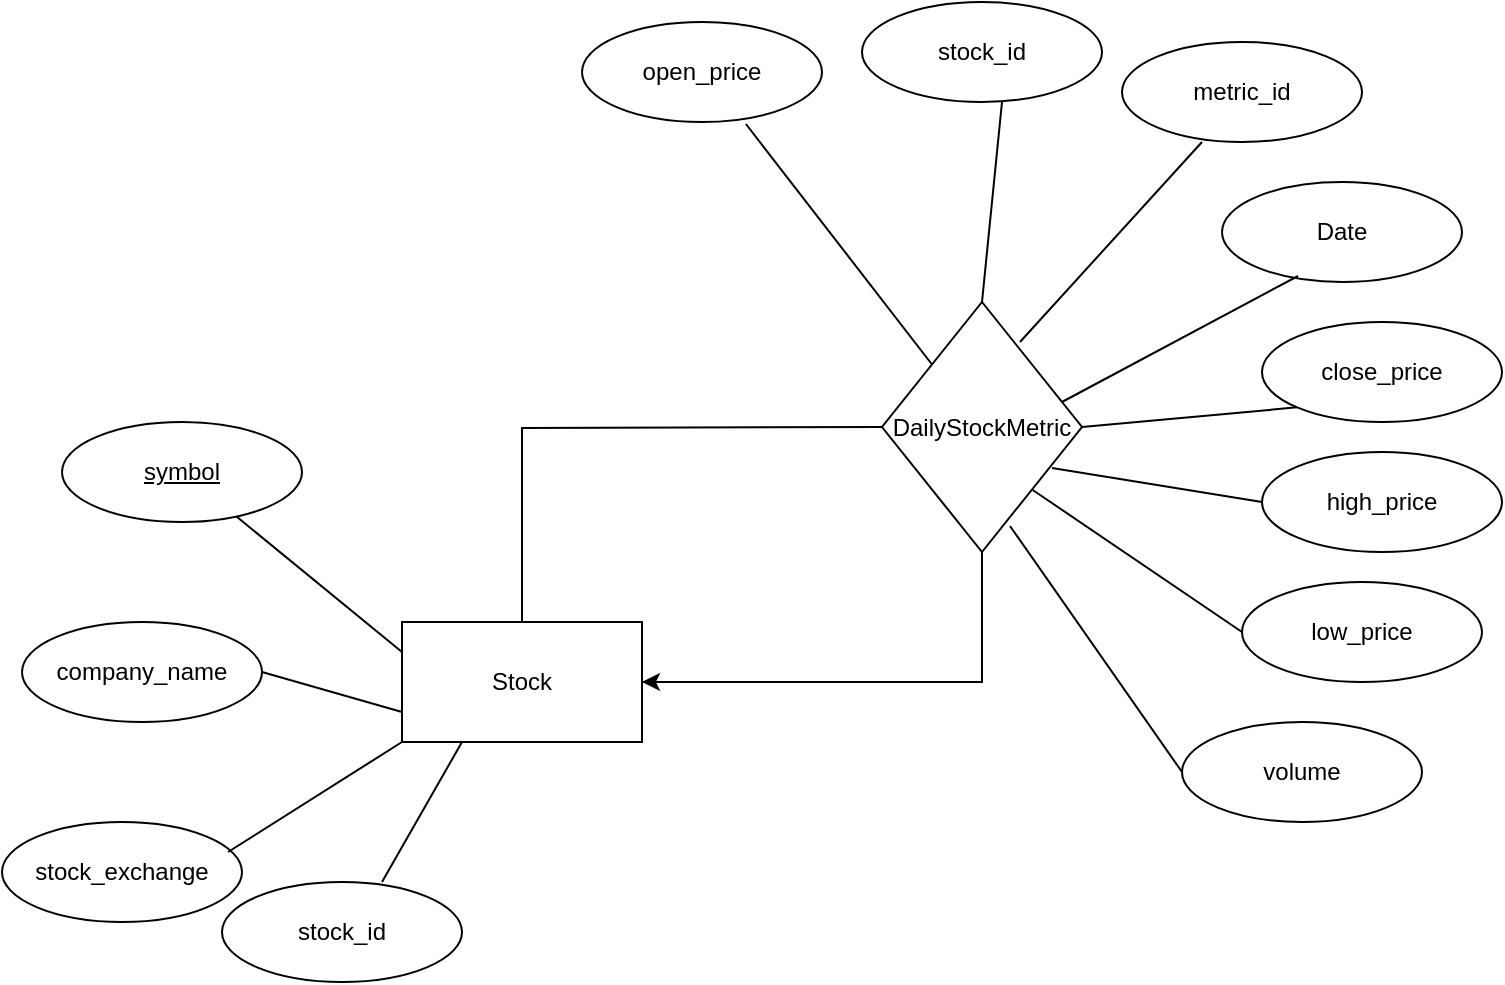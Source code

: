 <mxfile version="24.2.7" type="github">
  <diagram id="C5RBs43oDa-KdzZeNtuy" name="Page-1">
    <mxGraphModel dx="1434" dy="738" grid="1" gridSize="10" guides="1" tooltips="1" connect="1" arrows="1" fold="1" page="1" pageScale="1" pageWidth="827" pageHeight="1169" math="0" shadow="0">
      <root>
        <mxCell id="WIyWlLk6GJQsqaUBKTNV-0" />
        <mxCell id="WIyWlLk6GJQsqaUBKTNV-1" parent="WIyWlLk6GJQsqaUBKTNV-0" />
        <mxCell id="jvTlIpNI3oYcWQ1an9Ka-0" value="Stock" style="rounded=0;whiteSpace=wrap;html=1;" parent="WIyWlLk6GJQsqaUBKTNV-1" vertex="1">
          <mxGeometry x="270" y="360" width="120" height="60" as="geometry" />
        </mxCell>
        <mxCell id="jvTlIpNI3oYcWQ1an9Ka-1" value="" style="endArrow=none;html=1;rounded=0;exitX=0;exitY=0.25;exitDx=0;exitDy=0;" parent="WIyWlLk6GJQsqaUBKTNV-1" source="jvTlIpNI3oYcWQ1an9Ka-0" target="jvTlIpNI3oYcWQ1an9Ka-2" edge="1">
          <mxGeometry width="50" height="50" relative="1" as="geometry">
            <mxPoint x="390" y="450" as="sourcePoint" />
            <mxPoint x="290" y="350" as="targetPoint" />
          </mxGeometry>
        </mxCell>
        <mxCell id="jvTlIpNI3oYcWQ1an9Ka-2" value="&lt;u&gt;symbol&lt;/u&gt;" style="ellipse;whiteSpace=wrap;html=1;" parent="WIyWlLk6GJQsqaUBKTNV-1" vertex="1">
          <mxGeometry x="100" y="260" width="120" height="50" as="geometry" />
        </mxCell>
        <mxCell id="jvTlIpNI3oYcWQ1an9Ka-3" value="company_name" style="ellipse;whiteSpace=wrap;html=1;" parent="WIyWlLk6GJQsqaUBKTNV-1" vertex="1">
          <mxGeometry x="80" y="360" width="120" height="50" as="geometry" />
        </mxCell>
        <mxCell id="jvTlIpNI3oYcWQ1an9Ka-5" value="" style="endArrow=none;html=1;rounded=0;entryX=1;entryY=0.5;entryDx=0;entryDy=0;exitX=0;exitY=0.75;exitDx=0;exitDy=0;" parent="WIyWlLk6GJQsqaUBKTNV-1" source="jvTlIpNI3oYcWQ1an9Ka-0" target="jvTlIpNI3oYcWQ1an9Ka-3" edge="1">
          <mxGeometry width="50" height="50" relative="1" as="geometry">
            <mxPoint x="340" y="430" as="sourcePoint" />
            <mxPoint x="249" y="337" as="targetPoint" />
          </mxGeometry>
        </mxCell>
        <mxCell id="jvTlIpNI3oYcWQ1an9Ka-6" value="stock_exchange" style="ellipse;whiteSpace=wrap;html=1;" parent="WIyWlLk6GJQsqaUBKTNV-1" vertex="1">
          <mxGeometry x="70" y="460" width="120" height="50" as="geometry" />
        </mxCell>
        <mxCell id="jvTlIpNI3oYcWQ1an9Ka-7" value="" style="endArrow=none;html=1;rounded=0;entryX=0.942;entryY=0.3;entryDx=0;entryDy=0;exitX=0;exitY=1;exitDx=0;exitDy=0;entryPerimeter=0;" parent="WIyWlLk6GJQsqaUBKTNV-1" source="jvTlIpNI3oYcWQ1an9Ka-0" target="jvTlIpNI3oYcWQ1an9Ka-6" edge="1">
          <mxGeometry width="50" height="50" relative="1" as="geometry">
            <mxPoint x="360" y="445" as="sourcePoint" />
            <mxPoint x="230" y="395" as="targetPoint" />
          </mxGeometry>
        </mxCell>
        <mxCell id="jvTlIpNI3oYcWQ1an9Ka-9" value="" style="endArrow=none;html=1;rounded=0;exitX=1;exitY=0.5;exitDx=0;exitDy=0;" parent="WIyWlLk6GJQsqaUBKTNV-1" source="jvTlIpNI3oYcWQ1an9Ka-0" target="jvTlIpNI3oYcWQ1an9Ka-10" edge="1">
          <mxGeometry width="50" height="50" relative="1" as="geometry">
            <mxPoint x="390" y="450" as="sourcePoint" />
            <mxPoint x="460" y="390" as="targetPoint" />
            <Array as="points">
              <mxPoint x="560" y="390" />
            </Array>
          </mxGeometry>
        </mxCell>
        <mxCell id="jvTlIpNI3oYcWQ1an9Ka-10" value="DailyStockMetric" style="rhombus;whiteSpace=wrap;html=1;" parent="WIyWlLk6GJQsqaUBKTNV-1" vertex="1">
          <mxGeometry x="510" y="200" width="100" height="125" as="geometry" />
        </mxCell>
        <mxCell id="jvTlIpNI3oYcWQ1an9Ka-11" value="" style="endArrow=none;html=1;rounded=0;exitX=0.5;exitY=0;exitDx=0;exitDy=0;entryX=0;entryY=0.5;entryDx=0;entryDy=0;" parent="WIyWlLk6GJQsqaUBKTNV-1" source="jvTlIpNI3oYcWQ1an9Ka-0" target="jvTlIpNI3oYcWQ1an9Ka-10" edge="1">
          <mxGeometry width="50" height="50" relative="1" as="geometry">
            <mxPoint x="400" y="400" as="sourcePoint" />
            <mxPoint x="570" y="335" as="targetPoint" />
            <Array as="points">
              <mxPoint x="330" y="263" />
            </Array>
          </mxGeometry>
        </mxCell>
        <mxCell id="jvTlIpNI3oYcWQ1an9Ka-12" value="" style="endArrow=classic;html=1;rounded=0;entryX=1;entryY=0.5;entryDx=0;entryDy=0;" parent="WIyWlLk6GJQsqaUBKTNV-1" target="jvTlIpNI3oYcWQ1an9Ka-0" edge="1">
          <mxGeometry width="50" height="50" relative="1" as="geometry">
            <mxPoint x="470" y="390" as="sourcePoint" />
            <mxPoint x="440" y="400" as="targetPoint" />
          </mxGeometry>
        </mxCell>
        <mxCell id="jvTlIpNI3oYcWQ1an9Ka-13" value="" style="endArrow=none;html=1;rounded=0;exitX=1;exitY=0.5;exitDx=0;exitDy=0;entryX=0;entryY=1;entryDx=0;entryDy=0;" parent="WIyWlLk6GJQsqaUBKTNV-1" source="jvTlIpNI3oYcWQ1an9Ka-10" edge="1" target="jvTlIpNI3oYcWQ1an9Ka-15">
          <mxGeometry width="50" height="50" relative="1" as="geometry">
            <mxPoint x="390" y="450" as="sourcePoint" />
            <mxPoint x="680" y="270" as="targetPoint" />
            <Array as="points" />
          </mxGeometry>
        </mxCell>
        <mxCell id="jvTlIpNI3oYcWQ1an9Ka-15" value="close_price" style="ellipse;whiteSpace=wrap;html=1;" parent="WIyWlLk6GJQsqaUBKTNV-1" vertex="1">
          <mxGeometry x="700" y="210" width="120" height="50" as="geometry" />
        </mxCell>
        <mxCell id="jvTlIpNI3oYcWQ1an9Ka-16" value="" style="endArrow=none;html=1;rounded=0;exitX=0.69;exitY=0.16;exitDx=0;exitDy=0;exitPerimeter=0;" parent="WIyWlLk6GJQsqaUBKTNV-1" source="jvTlIpNI3oYcWQ1an9Ka-10" edge="1">
          <mxGeometry width="50" height="50" relative="1" as="geometry">
            <mxPoint x="590" y="240" as="sourcePoint" />
            <mxPoint x="670" y="120" as="targetPoint" />
          </mxGeometry>
        </mxCell>
        <mxCell id="jvTlIpNI3oYcWQ1an9Ka-18" value="Date" style="ellipse;whiteSpace=wrap;html=1;" parent="WIyWlLk6GJQsqaUBKTNV-1" vertex="1">
          <mxGeometry x="680" y="140" width="120" height="50" as="geometry" />
        </mxCell>
        <mxCell id="jvTlIpNI3oYcWQ1an9Ka-19" value="metric_id" style="ellipse;whiteSpace=wrap;html=1;" parent="WIyWlLk6GJQsqaUBKTNV-1" vertex="1">
          <mxGeometry x="630" y="70" width="120" height="50" as="geometry" />
        </mxCell>
        <mxCell id="jvTlIpNI3oYcWQ1an9Ka-20" value="stock_id" style="ellipse;whiteSpace=wrap;html=1;" parent="WIyWlLk6GJQsqaUBKTNV-1" vertex="1">
          <mxGeometry x="500" y="50" width="120" height="50" as="geometry" />
        </mxCell>
        <mxCell id="jvTlIpNI3oYcWQ1an9Ka-21" value="" style="endArrow=none;html=1;rounded=0;entryX=0.317;entryY=0.94;entryDx=0;entryDy=0;entryPerimeter=0;" parent="WIyWlLk6GJQsqaUBKTNV-1" edge="1" target="jvTlIpNI3oYcWQ1an9Ka-18">
          <mxGeometry width="50" height="50" relative="1" as="geometry">
            <mxPoint x="600" y="250" as="sourcePoint" />
            <mxPoint x="730" y="180" as="targetPoint" />
          </mxGeometry>
        </mxCell>
        <mxCell id="jvTlIpNI3oYcWQ1an9Ka-22" value="" style="endArrow=none;html=1;rounded=0;exitX=0.5;exitY=0;exitDx=0;exitDy=0;" parent="WIyWlLk6GJQsqaUBKTNV-1" source="jvTlIpNI3oYcWQ1an9Ka-10" edge="1">
          <mxGeometry width="50" height="50" relative="1" as="geometry">
            <mxPoint x="610" y="260" as="sourcePoint" />
            <mxPoint x="570" y="100" as="targetPoint" />
          </mxGeometry>
        </mxCell>
        <mxCell id="wnFqOqwlTaOw9dQHgASQ-0" value="" style="endArrow=none;html=1;rounded=0;exitX=0.25;exitY=1;exitDx=0;exitDy=0;" edge="1" parent="WIyWlLk6GJQsqaUBKTNV-1" source="jvTlIpNI3oYcWQ1an9Ka-0">
          <mxGeometry width="50" height="50" relative="1" as="geometry">
            <mxPoint x="570" y="210" as="sourcePoint" />
            <mxPoint x="260" y="490" as="targetPoint" />
          </mxGeometry>
        </mxCell>
        <mxCell id="wnFqOqwlTaOw9dQHgASQ-1" value="stock_id" style="ellipse;whiteSpace=wrap;html=1;" vertex="1" parent="WIyWlLk6GJQsqaUBKTNV-1">
          <mxGeometry x="180" y="490" width="120" height="50" as="geometry" />
        </mxCell>
        <mxCell id="wnFqOqwlTaOw9dQHgASQ-2" value="high_price" style="ellipse;whiteSpace=wrap;html=1;" vertex="1" parent="WIyWlLk6GJQsqaUBKTNV-1">
          <mxGeometry x="700" y="275" width="120" height="50" as="geometry" />
        </mxCell>
        <mxCell id="wnFqOqwlTaOw9dQHgASQ-3" value="low_price" style="ellipse;whiteSpace=wrap;html=1;" vertex="1" parent="WIyWlLk6GJQsqaUBKTNV-1">
          <mxGeometry x="690" y="340" width="120" height="50" as="geometry" />
        </mxCell>
        <mxCell id="wnFqOqwlTaOw9dQHgASQ-4" value="open_price" style="ellipse;whiteSpace=wrap;html=1;" vertex="1" parent="WIyWlLk6GJQsqaUBKTNV-1">
          <mxGeometry x="360" y="60" width="120" height="50" as="geometry" />
        </mxCell>
        <mxCell id="wnFqOqwlTaOw9dQHgASQ-5" value="volume" style="ellipse;whiteSpace=wrap;html=1;" vertex="1" parent="WIyWlLk6GJQsqaUBKTNV-1">
          <mxGeometry x="660" y="410" width="120" height="50" as="geometry" />
        </mxCell>
        <mxCell id="wnFqOqwlTaOw9dQHgASQ-6" value="" style="endArrow=none;html=1;rounded=0;exitX=0;exitY=0;exitDx=0;exitDy=0;entryX=0.683;entryY=1.02;entryDx=0;entryDy=0;entryPerimeter=0;" edge="1" parent="WIyWlLk6GJQsqaUBKTNV-1" source="jvTlIpNI3oYcWQ1an9Ka-10" target="wnFqOqwlTaOw9dQHgASQ-4">
          <mxGeometry width="50" height="50" relative="1" as="geometry">
            <mxPoint x="620" y="273" as="sourcePoint" />
            <mxPoint x="728" y="263" as="targetPoint" />
            <Array as="points" />
          </mxGeometry>
        </mxCell>
        <mxCell id="wnFqOqwlTaOw9dQHgASQ-7" value="" style="endArrow=none;html=1;rounded=0;exitX=0.85;exitY=0.664;exitDx=0;exitDy=0;entryX=0;entryY=0.5;entryDx=0;entryDy=0;exitPerimeter=0;" edge="1" parent="WIyWlLk6GJQsqaUBKTNV-1" source="jvTlIpNI3oYcWQ1an9Ka-10" target="wnFqOqwlTaOw9dQHgASQ-2">
          <mxGeometry width="50" height="50" relative="1" as="geometry">
            <mxPoint x="630" y="283" as="sourcePoint" />
            <mxPoint x="738" y="273" as="targetPoint" />
            <Array as="points" />
          </mxGeometry>
        </mxCell>
        <mxCell id="wnFqOqwlTaOw9dQHgASQ-8" value="" style="endArrow=none;html=1;rounded=0;exitX=1;exitY=1;exitDx=0;exitDy=0;entryX=0;entryY=0.5;entryDx=0;entryDy=0;" edge="1" parent="WIyWlLk6GJQsqaUBKTNV-1" source="jvTlIpNI3oYcWQ1an9Ka-10" target="wnFqOqwlTaOw9dQHgASQ-3">
          <mxGeometry width="50" height="50" relative="1" as="geometry">
            <mxPoint x="640" y="293" as="sourcePoint" />
            <mxPoint x="748" y="283" as="targetPoint" />
            <Array as="points" />
          </mxGeometry>
        </mxCell>
        <mxCell id="wnFqOqwlTaOw9dQHgASQ-9" value="" style="endArrow=none;html=1;rounded=0;exitX=0.64;exitY=0.896;exitDx=0;exitDy=0;entryX=0;entryY=0.5;entryDx=0;entryDy=0;exitPerimeter=0;" edge="1" parent="WIyWlLk6GJQsqaUBKTNV-1" source="jvTlIpNI3oYcWQ1an9Ka-10" target="wnFqOqwlTaOw9dQHgASQ-5">
          <mxGeometry width="50" height="50" relative="1" as="geometry">
            <mxPoint x="650" y="303" as="sourcePoint" />
            <mxPoint x="758" y="293" as="targetPoint" />
            <Array as="points" />
          </mxGeometry>
        </mxCell>
      </root>
    </mxGraphModel>
  </diagram>
</mxfile>

